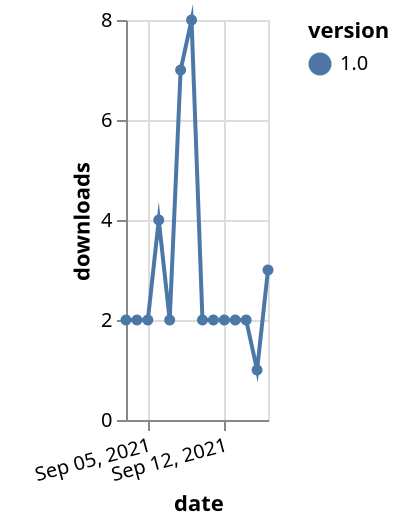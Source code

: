 {"$schema": "https://vega.github.io/schema/vega-lite/v5.json", "description": "A simple bar chart with embedded data.", "data": {"values": [{"date": "2021-09-03", "total": 3359, "delta": 2, "version": "1.0"}, {"date": "2021-09-04", "total": 3361, "delta": 2, "version": "1.0"}, {"date": "2021-09-05", "total": 3363, "delta": 2, "version": "1.0"}, {"date": "2021-09-06", "total": 3367, "delta": 4, "version": "1.0"}, {"date": "2021-09-07", "total": 3369, "delta": 2, "version": "1.0"}, {"date": "2021-09-08", "total": 3376, "delta": 7, "version": "1.0"}, {"date": "2021-09-09", "total": 3384, "delta": 8, "version": "1.0"}, {"date": "2021-09-10", "total": 3386, "delta": 2, "version": "1.0"}, {"date": "2021-09-11", "total": 3388, "delta": 2, "version": "1.0"}, {"date": "2021-09-12", "total": 3390, "delta": 2, "version": "1.0"}, {"date": "2021-09-13", "total": 3392, "delta": 2, "version": "1.0"}, {"date": "2021-09-14", "total": 3394, "delta": 2, "version": "1.0"}, {"date": "2021-09-15", "total": 3395, "delta": 1, "version": "1.0"}, {"date": "2021-09-16", "total": 3398, "delta": 3, "version": "1.0"}]}, "width": "container", "mark": {"type": "line", "point": {"filled": true}}, "encoding": {"x": {"field": "date", "type": "temporal", "timeUnit": "yearmonthdate", "title": "date", "axis": {"labelAngle": -15}}, "y": {"field": "delta", "type": "quantitative", "title": "downloads"}, "color": {"field": "version", "type": "nominal"}, "tooltip": {"field": "delta"}}}
